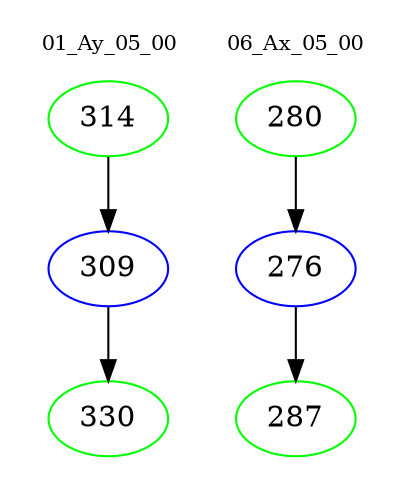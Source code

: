 digraph{
subgraph cluster_0 {
color = white
label = "01_Ay_05_00";
fontsize=10;
T0_314 [label="314", color="green"]
T0_314 -> T0_309 [color="black"]
T0_309 [label="309", color="blue"]
T0_309 -> T0_330 [color="black"]
T0_330 [label="330", color="green"]
}
subgraph cluster_1 {
color = white
label = "06_Ax_05_00";
fontsize=10;
T1_280 [label="280", color="green"]
T1_280 -> T1_276 [color="black"]
T1_276 [label="276", color="blue"]
T1_276 -> T1_287 [color="black"]
T1_287 [label="287", color="green"]
}
}

